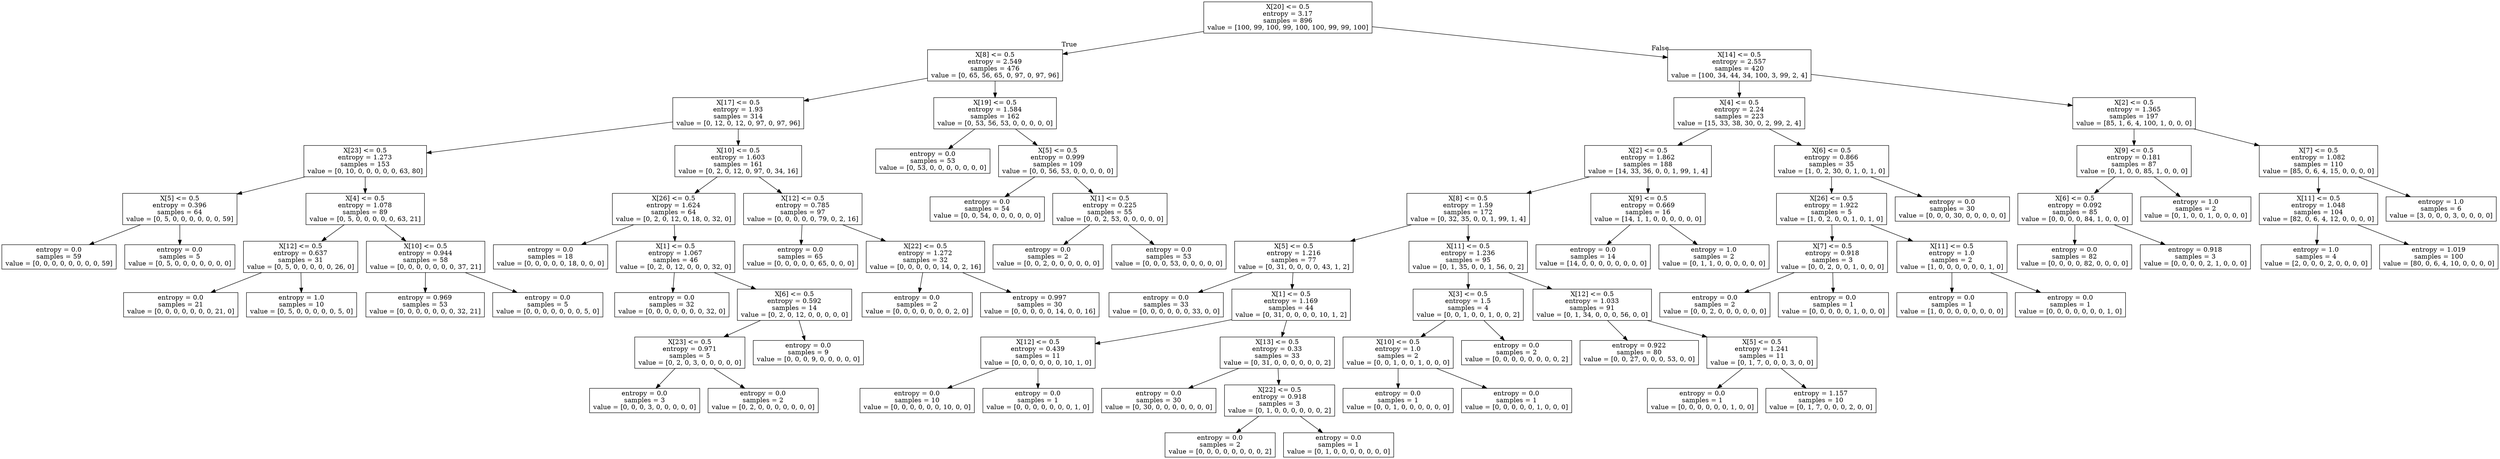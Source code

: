 digraph Tree {
node [shape=box] ;
0 [label="X[20] <= 0.5\nentropy = 3.17\nsamples = 896\nvalue = [100, 99, 100, 99, 100, 100, 99, 99, 100]"] ;
1 [label="X[8] <= 0.5\nentropy = 2.549\nsamples = 476\nvalue = [0, 65, 56, 65, 0, 97, 0, 97, 96]"] ;
0 -> 1 [labeldistance=2.5, labelangle=45, headlabel="True"] ;
2 [label="X[17] <= 0.5\nentropy = 1.93\nsamples = 314\nvalue = [0, 12, 0, 12, 0, 97, 0, 97, 96]"] ;
1 -> 2 ;
3 [label="X[23] <= 0.5\nentropy = 1.273\nsamples = 153\nvalue = [0, 10, 0, 0, 0, 0, 0, 63, 80]"] ;
2 -> 3 ;
4 [label="X[5] <= 0.5\nentropy = 0.396\nsamples = 64\nvalue = [0, 5, 0, 0, 0, 0, 0, 0, 59]"] ;
3 -> 4 ;
5 [label="entropy = 0.0\nsamples = 59\nvalue = [0, 0, 0, 0, 0, 0, 0, 0, 59]"] ;
4 -> 5 ;
6 [label="entropy = 0.0\nsamples = 5\nvalue = [0, 5, 0, 0, 0, 0, 0, 0, 0]"] ;
4 -> 6 ;
7 [label="X[4] <= 0.5\nentropy = 1.078\nsamples = 89\nvalue = [0, 5, 0, 0, 0, 0, 0, 63, 21]"] ;
3 -> 7 ;
8 [label="X[12] <= 0.5\nentropy = 0.637\nsamples = 31\nvalue = [0, 5, 0, 0, 0, 0, 0, 26, 0]"] ;
7 -> 8 ;
9 [label="entropy = 0.0\nsamples = 21\nvalue = [0, 0, 0, 0, 0, 0, 0, 21, 0]"] ;
8 -> 9 ;
10 [label="entropy = 1.0\nsamples = 10\nvalue = [0, 5, 0, 0, 0, 0, 0, 5, 0]"] ;
8 -> 10 ;
11 [label="X[10] <= 0.5\nentropy = 0.944\nsamples = 58\nvalue = [0, 0, 0, 0, 0, 0, 0, 37, 21]"] ;
7 -> 11 ;
12 [label="entropy = 0.969\nsamples = 53\nvalue = [0, 0, 0, 0, 0, 0, 0, 32, 21]"] ;
11 -> 12 ;
13 [label="entropy = 0.0\nsamples = 5\nvalue = [0, 0, 0, 0, 0, 0, 0, 5, 0]"] ;
11 -> 13 ;
14 [label="X[10] <= 0.5\nentropy = 1.603\nsamples = 161\nvalue = [0, 2, 0, 12, 0, 97, 0, 34, 16]"] ;
2 -> 14 ;
15 [label="X[26] <= 0.5\nentropy = 1.624\nsamples = 64\nvalue = [0, 2, 0, 12, 0, 18, 0, 32, 0]"] ;
14 -> 15 ;
16 [label="entropy = 0.0\nsamples = 18\nvalue = [0, 0, 0, 0, 0, 18, 0, 0, 0]"] ;
15 -> 16 ;
17 [label="X[1] <= 0.5\nentropy = 1.067\nsamples = 46\nvalue = [0, 2, 0, 12, 0, 0, 0, 32, 0]"] ;
15 -> 17 ;
18 [label="entropy = 0.0\nsamples = 32\nvalue = [0, 0, 0, 0, 0, 0, 0, 32, 0]"] ;
17 -> 18 ;
19 [label="X[6] <= 0.5\nentropy = 0.592\nsamples = 14\nvalue = [0, 2, 0, 12, 0, 0, 0, 0, 0]"] ;
17 -> 19 ;
20 [label="X[23] <= 0.5\nentropy = 0.971\nsamples = 5\nvalue = [0, 2, 0, 3, 0, 0, 0, 0, 0]"] ;
19 -> 20 ;
21 [label="entropy = 0.0\nsamples = 3\nvalue = [0, 0, 0, 3, 0, 0, 0, 0, 0]"] ;
20 -> 21 ;
22 [label="entropy = 0.0\nsamples = 2\nvalue = [0, 2, 0, 0, 0, 0, 0, 0, 0]"] ;
20 -> 22 ;
23 [label="entropy = 0.0\nsamples = 9\nvalue = [0, 0, 0, 9, 0, 0, 0, 0, 0]"] ;
19 -> 23 ;
24 [label="X[12] <= 0.5\nentropy = 0.785\nsamples = 97\nvalue = [0, 0, 0, 0, 0, 79, 0, 2, 16]"] ;
14 -> 24 ;
25 [label="entropy = 0.0\nsamples = 65\nvalue = [0, 0, 0, 0, 0, 65, 0, 0, 0]"] ;
24 -> 25 ;
26 [label="X[22] <= 0.5\nentropy = 1.272\nsamples = 32\nvalue = [0, 0, 0, 0, 0, 14, 0, 2, 16]"] ;
24 -> 26 ;
27 [label="entropy = 0.0\nsamples = 2\nvalue = [0, 0, 0, 0, 0, 0, 0, 2, 0]"] ;
26 -> 27 ;
28 [label="entropy = 0.997\nsamples = 30\nvalue = [0, 0, 0, 0, 0, 14, 0, 0, 16]"] ;
26 -> 28 ;
29 [label="X[19] <= 0.5\nentropy = 1.584\nsamples = 162\nvalue = [0, 53, 56, 53, 0, 0, 0, 0, 0]"] ;
1 -> 29 ;
30 [label="entropy = 0.0\nsamples = 53\nvalue = [0, 53, 0, 0, 0, 0, 0, 0, 0]"] ;
29 -> 30 ;
31 [label="X[5] <= 0.5\nentropy = 0.999\nsamples = 109\nvalue = [0, 0, 56, 53, 0, 0, 0, 0, 0]"] ;
29 -> 31 ;
32 [label="entropy = 0.0\nsamples = 54\nvalue = [0, 0, 54, 0, 0, 0, 0, 0, 0]"] ;
31 -> 32 ;
33 [label="X[1] <= 0.5\nentropy = 0.225\nsamples = 55\nvalue = [0, 0, 2, 53, 0, 0, 0, 0, 0]"] ;
31 -> 33 ;
34 [label="entropy = 0.0\nsamples = 2\nvalue = [0, 0, 2, 0, 0, 0, 0, 0, 0]"] ;
33 -> 34 ;
35 [label="entropy = 0.0\nsamples = 53\nvalue = [0, 0, 0, 53, 0, 0, 0, 0, 0]"] ;
33 -> 35 ;
36 [label="X[14] <= 0.5\nentropy = 2.557\nsamples = 420\nvalue = [100, 34, 44, 34, 100, 3, 99, 2, 4]"] ;
0 -> 36 [labeldistance=2.5, labelangle=-45, headlabel="False"] ;
37 [label="X[4] <= 0.5\nentropy = 2.24\nsamples = 223\nvalue = [15, 33, 38, 30, 0, 2, 99, 2, 4]"] ;
36 -> 37 ;
38 [label="X[2] <= 0.5\nentropy = 1.862\nsamples = 188\nvalue = [14, 33, 36, 0, 0, 1, 99, 1, 4]"] ;
37 -> 38 ;
39 [label="X[8] <= 0.5\nentropy = 1.59\nsamples = 172\nvalue = [0, 32, 35, 0, 0, 1, 99, 1, 4]"] ;
38 -> 39 ;
40 [label="X[5] <= 0.5\nentropy = 1.216\nsamples = 77\nvalue = [0, 31, 0, 0, 0, 0, 43, 1, 2]"] ;
39 -> 40 ;
41 [label="entropy = 0.0\nsamples = 33\nvalue = [0, 0, 0, 0, 0, 0, 33, 0, 0]"] ;
40 -> 41 ;
42 [label="X[1] <= 0.5\nentropy = 1.169\nsamples = 44\nvalue = [0, 31, 0, 0, 0, 0, 10, 1, 2]"] ;
40 -> 42 ;
43 [label="X[12] <= 0.5\nentropy = 0.439\nsamples = 11\nvalue = [0, 0, 0, 0, 0, 0, 10, 1, 0]"] ;
42 -> 43 ;
44 [label="entropy = 0.0\nsamples = 10\nvalue = [0, 0, 0, 0, 0, 0, 10, 0, 0]"] ;
43 -> 44 ;
45 [label="entropy = 0.0\nsamples = 1\nvalue = [0, 0, 0, 0, 0, 0, 0, 1, 0]"] ;
43 -> 45 ;
46 [label="X[13] <= 0.5\nentropy = 0.33\nsamples = 33\nvalue = [0, 31, 0, 0, 0, 0, 0, 0, 2]"] ;
42 -> 46 ;
47 [label="entropy = 0.0\nsamples = 30\nvalue = [0, 30, 0, 0, 0, 0, 0, 0, 0]"] ;
46 -> 47 ;
48 [label="X[22] <= 0.5\nentropy = 0.918\nsamples = 3\nvalue = [0, 1, 0, 0, 0, 0, 0, 0, 2]"] ;
46 -> 48 ;
49 [label="entropy = 0.0\nsamples = 2\nvalue = [0, 0, 0, 0, 0, 0, 0, 0, 2]"] ;
48 -> 49 ;
50 [label="entropy = 0.0\nsamples = 1\nvalue = [0, 1, 0, 0, 0, 0, 0, 0, 0]"] ;
48 -> 50 ;
51 [label="X[11] <= 0.5\nentropy = 1.236\nsamples = 95\nvalue = [0, 1, 35, 0, 0, 1, 56, 0, 2]"] ;
39 -> 51 ;
52 [label="X[3] <= 0.5\nentropy = 1.5\nsamples = 4\nvalue = [0, 0, 1, 0, 0, 1, 0, 0, 2]"] ;
51 -> 52 ;
53 [label="X[10] <= 0.5\nentropy = 1.0\nsamples = 2\nvalue = [0, 0, 1, 0, 0, 1, 0, 0, 0]"] ;
52 -> 53 ;
54 [label="entropy = 0.0\nsamples = 1\nvalue = [0, 0, 1, 0, 0, 0, 0, 0, 0]"] ;
53 -> 54 ;
55 [label="entropy = 0.0\nsamples = 1\nvalue = [0, 0, 0, 0, 0, 1, 0, 0, 0]"] ;
53 -> 55 ;
56 [label="entropy = 0.0\nsamples = 2\nvalue = [0, 0, 0, 0, 0, 0, 0, 0, 2]"] ;
52 -> 56 ;
57 [label="X[12] <= 0.5\nentropy = 1.033\nsamples = 91\nvalue = [0, 1, 34, 0, 0, 0, 56, 0, 0]"] ;
51 -> 57 ;
58 [label="entropy = 0.922\nsamples = 80\nvalue = [0, 0, 27, 0, 0, 0, 53, 0, 0]"] ;
57 -> 58 ;
59 [label="X[5] <= 0.5\nentropy = 1.241\nsamples = 11\nvalue = [0, 1, 7, 0, 0, 0, 3, 0, 0]"] ;
57 -> 59 ;
60 [label="entropy = 0.0\nsamples = 1\nvalue = [0, 0, 0, 0, 0, 0, 1, 0, 0]"] ;
59 -> 60 ;
61 [label="entropy = 1.157\nsamples = 10\nvalue = [0, 1, 7, 0, 0, 0, 2, 0, 0]"] ;
59 -> 61 ;
62 [label="X[9] <= 0.5\nentropy = 0.669\nsamples = 16\nvalue = [14, 1, 1, 0, 0, 0, 0, 0, 0]"] ;
38 -> 62 ;
63 [label="entropy = 0.0\nsamples = 14\nvalue = [14, 0, 0, 0, 0, 0, 0, 0, 0]"] ;
62 -> 63 ;
64 [label="entropy = 1.0\nsamples = 2\nvalue = [0, 1, 1, 0, 0, 0, 0, 0, 0]"] ;
62 -> 64 ;
65 [label="X[6] <= 0.5\nentropy = 0.866\nsamples = 35\nvalue = [1, 0, 2, 30, 0, 1, 0, 1, 0]"] ;
37 -> 65 ;
66 [label="X[26] <= 0.5\nentropy = 1.922\nsamples = 5\nvalue = [1, 0, 2, 0, 0, 1, 0, 1, 0]"] ;
65 -> 66 ;
67 [label="X[7] <= 0.5\nentropy = 0.918\nsamples = 3\nvalue = [0, 0, 2, 0, 0, 1, 0, 0, 0]"] ;
66 -> 67 ;
68 [label="entropy = 0.0\nsamples = 2\nvalue = [0, 0, 2, 0, 0, 0, 0, 0, 0]"] ;
67 -> 68 ;
69 [label="entropy = 0.0\nsamples = 1\nvalue = [0, 0, 0, 0, 0, 1, 0, 0, 0]"] ;
67 -> 69 ;
70 [label="X[11] <= 0.5\nentropy = 1.0\nsamples = 2\nvalue = [1, 0, 0, 0, 0, 0, 0, 1, 0]"] ;
66 -> 70 ;
71 [label="entropy = 0.0\nsamples = 1\nvalue = [1, 0, 0, 0, 0, 0, 0, 0, 0]"] ;
70 -> 71 ;
72 [label="entropy = 0.0\nsamples = 1\nvalue = [0, 0, 0, 0, 0, 0, 0, 1, 0]"] ;
70 -> 72 ;
73 [label="entropy = 0.0\nsamples = 30\nvalue = [0, 0, 0, 30, 0, 0, 0, 0, 0]"] ;
65 -> 73 ;
74 [label="X[2] <= 0.5\nentropy = 1.365\nsamples = 197\nvalue = [85, 1, 6, 4, 100, 1, 0, 0, 0]"] ;
36 -> 74 ;
75 [label="X[9] <= 0.5\nentropy = 0.181\nsamples = 87\nvalue = [0, 1, 0, 0, 85, 1, 0, 0, 0]"] ;
74 -> 75 ;
76 [label="X[6] <= 0.5\nentropy = 0.092\nsamples = 85\nvalue = [0, 0, 0, 0, 84, 1, 0, 0, 0]"] ;
75 -> 76 ;
77 [label="entropy = 0.0\nsamples = 82\nvalue = [0, 0, 0, 0, 82, 0, 0, 0, 0]"] ;
76 -> 77 ;
78 [label="entropy = 0.918\nsamples = 3\nvalue = [0, 0, 0, 0, 2, 1, 0, 0, 0]"] ;
76 -> 78 ;
79 [label="entropy = 1.0\nsamples = 2\nvalue = [0, 1, 0, 0, 1, 0, 0, 0, 0]"] ;
75 -> 79 ;
80 [label="X[7] <= 0.5\nentropy = 1.082\nsamples = 110\nvalue = [85, 0, 6, 4, 15, 0, 0, 0, 0]"] ;
74 -> 80 ;
81 [label="X[11] <= 0.5\nentropy = 1.048\nsamples = 104\nvalue = [82, 0, 6, 4, 12, 0, 0, 0, 0]"] ;
80 -> 81 ;
82 [label="entropy = 1.0\nsamples = 4\nvalue = [2, 0, 0, 0, 2, 0, 0, 0, 0]"] ;
81 -> 82 ;
83 [label="entropy = 1.019\nsamples = 100\nvalue = [80, 0, 6, 4, 10, 0, 0, 0, 0]"] ;
81 -> 83 ;
84 [label="entropy = 1.0\nsamples = 6\nvalue = [3, 0, 0, 0, 3, 0, 0, 0, 0]"] ;
80 -> 84 ;
}
